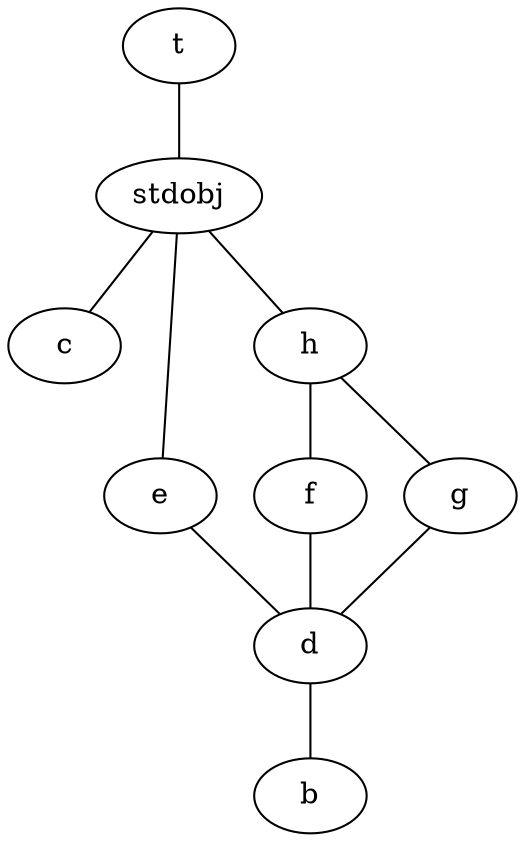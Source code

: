 # ANSI Common Lisp: exercise 11.3 (b)

# Made with http:

# (b)
graph Gb {
  edge [len=3]
  t -- stdobj
  stdobj -- { c e h }
  e -- d
  d -- b#  c --%b:e
  h -- {f g}
  f -- d
  g -- d
}

